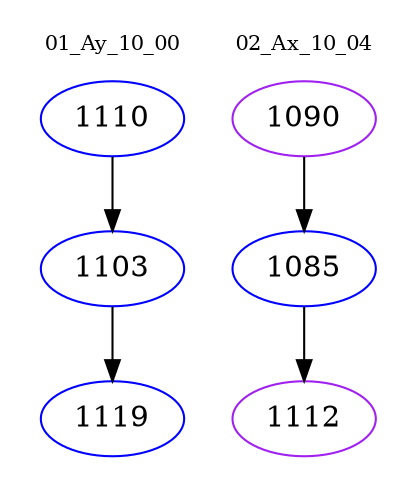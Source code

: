 digraph{
subgraph cluster_0 {
color = white
label = "01_Ay_10_00";
fontsize=10;
T0_1110 [label="1110", color="blue"]
T0_1110 -> T0_1103 [color="black"]
T0_1103 [label="1103", color="blue"]
T0_1103 -> T0_1119 [color="black"]
T0_1119 [label="1119", color="blue"]
}
subgraph cluster_1 {
color = white
label = "02_Ax_10_04";
fontsize=10;
T1_1090 [label="1090", color="purple"]
T1_1090 -> T1_1085 [color="black"]
T1_1085 [label="1085", color="blue"]
T1_1085 -> T1_1112 [color="black"]
T1_1112 [label="1112", color="purple"]
}
}
